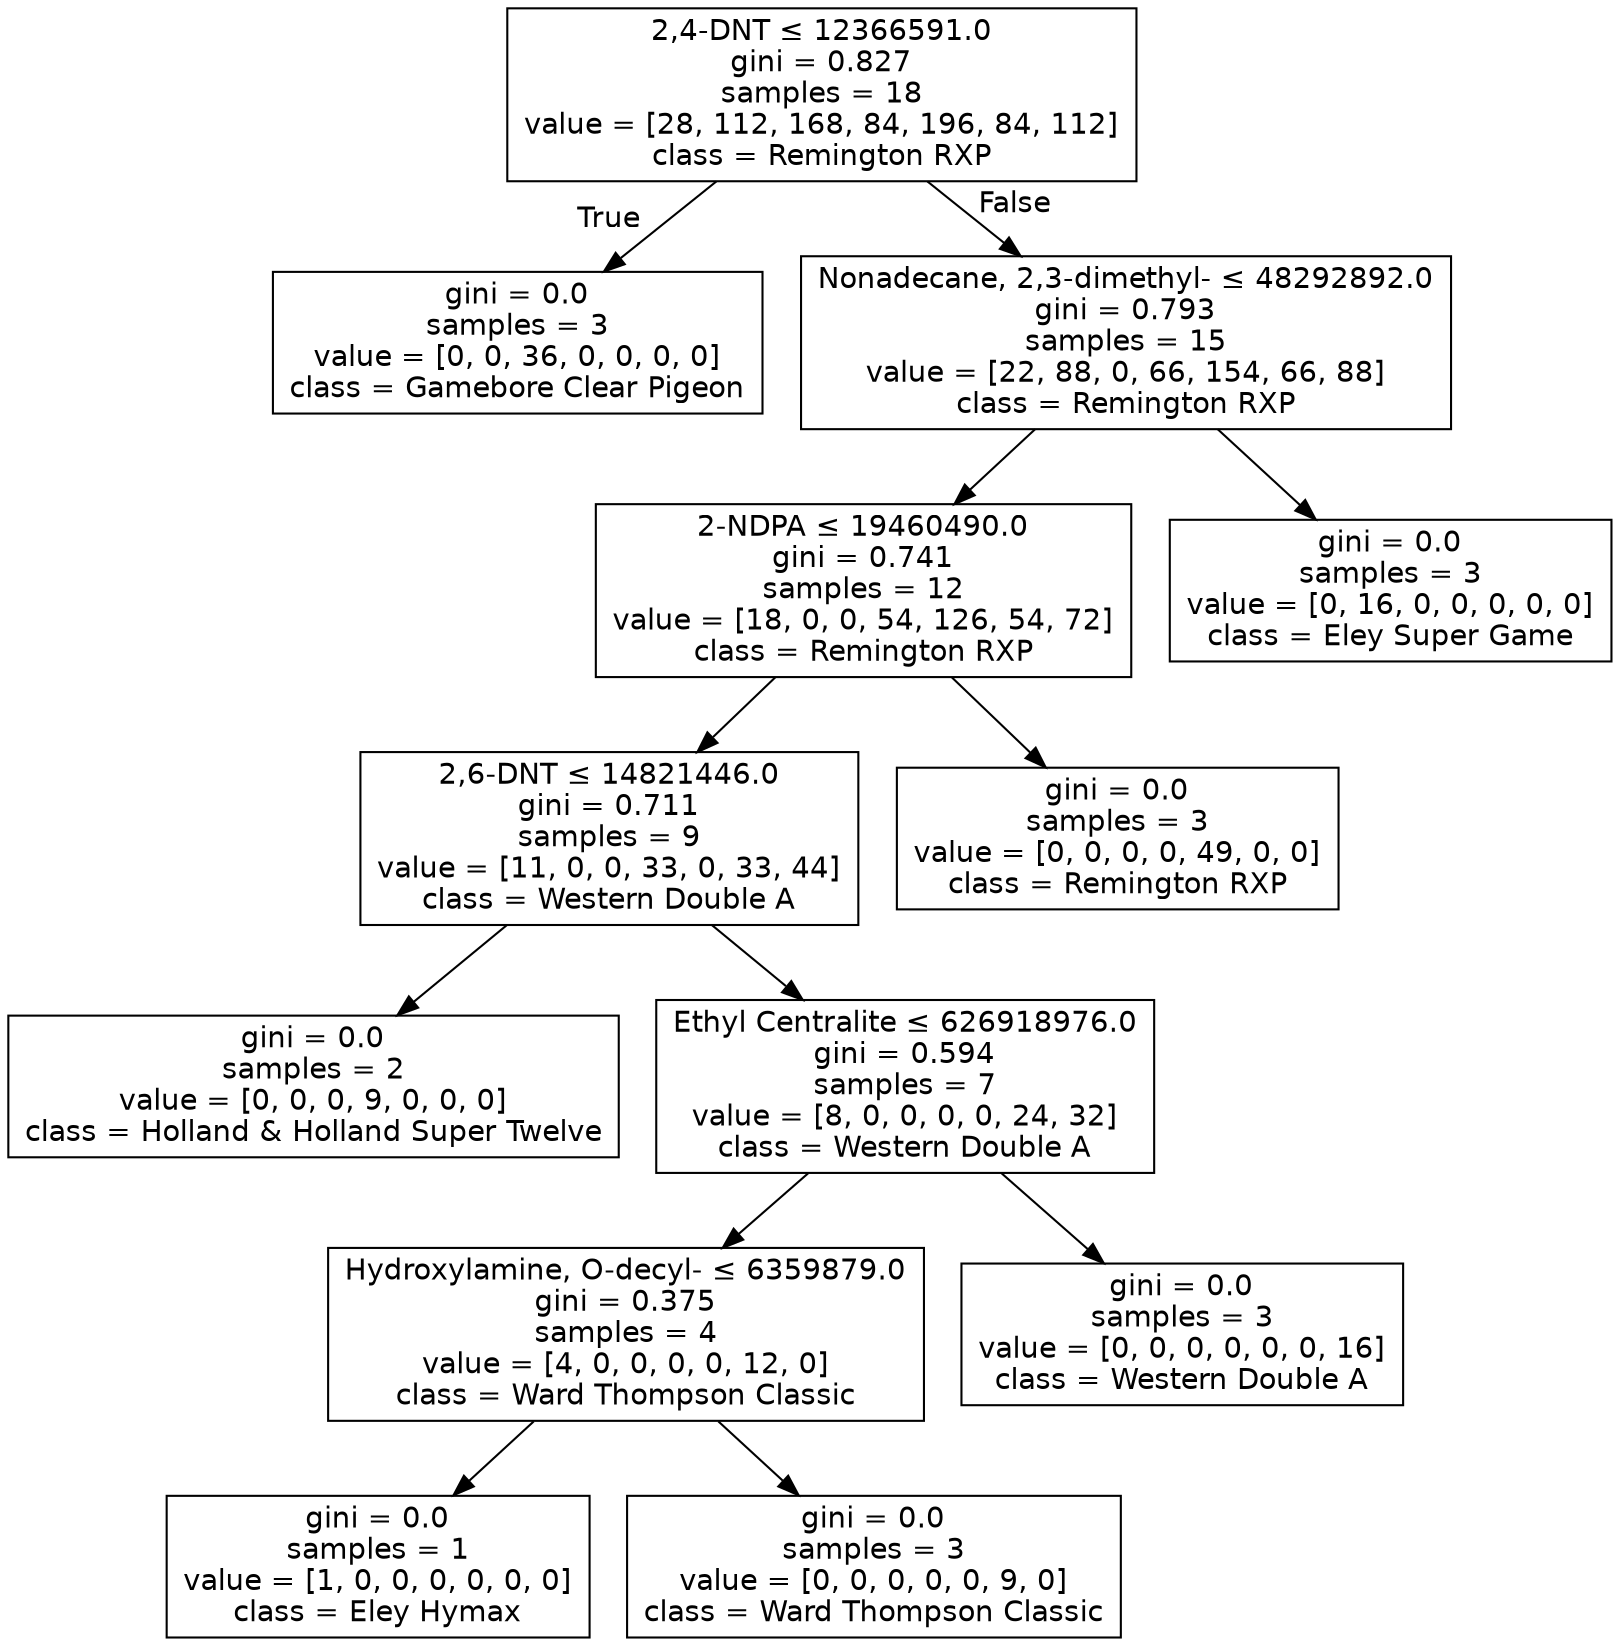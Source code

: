 digraph Tree {
node [shape=box, fontname="helvetica"] ;
edge [fontname="helvetica"] ;
0 [label=<2,4-DNT &le; 12366591.0<br/>gini = 0.827<br/>samples = 18<br/>value = [28, 112, 168, 84, 196, 84, 112]<br/>class = Remington RXP>] ;
1 [label=<gini = 0.0<br/>samples = 3<br/>value = [0, 0, 36, 0, 0, 0, 0]<br/>class = Gamebore Clear Pigeon>] ;
0 -> 1 [labeldistance=2.5, labelangle=45, headlabel="True"] ;
2 [label=<Nonadecane, 2,3-dimethyl- &le; 48292892.0<br/>gini = 0.793<br/>samples = 15<br/>value = [22, 88, 0, 66, 154, 66, 88]<br/>class = Remington RXP>] ;
0 -> 2 [labeldistance=2.5, labelangle=-45, headlabel="False"] ;
3 [label=<2-NDPA &le; 19460490.0<br/>gini = 0.741<br/>samples = 12<br/>value = [18, 0, 0, 54, 126, 54, 72]<br/>class = Remington RXP>] ;
2 -> 3 ;
4 [label=<2,6-DNT &le; 14821446.0<br/>gini = 0.711<br/>samples = 9<br/>value = [11, 0, 0, 33, 0, 33, 44]<br/>class = Western Double A>] ;
3 -> 4 ;
5 [label=<gini = 0.0<br/>samples = 2<br/>value = [0, 0, 0, 9, 0, 0, 0]<br/>class = Holland &amp; Holland Super Twelve>] ;
4 -> 5 ;
6 [label=<Ethyl Centralite &le; 626918976.0<br/>gini = 0.594<br/>samples = 7<br/>value = [8, 0, 0, 0, 0, 24, 32]<br/>class = Western Double A>] ;
4 -> 6 ;
7 [label=<Hydroxylamine, O-decyl- &le; 6359879.0<br/>gini = 0.375<br/>samples = 4<br/>value = [4, 0, 0, 0, 0, 12, 0]<br/>class = Ward Thompson Classic>] ;
6 -> 7 ;
8 [label=<gini = 0.0<br/>samples = 1<br/>value = [1, 0, 0, 0, 0, 0, 0]<br/>class = Eley Hymax>] ;
7 -> 8 ;
9 [label=<gini = 0.0<br/>samples = 3<br/>value = [0, 0, 0, 0, 0, 9, 0]<br/>class = Ward Thompson Classic>] ;
7 -> 9 ;
10 [label=<gini = 0.0<br/>samples = 3<br/>value = [0, 0, 0, 0, 0, 0, 16]<br/>class = Western Double A>] ;
6 -> 10 ;
11 [label=<gini = 0.0<br/>samples = 3<br/>value = [0, 0, 0, 0, 49, 0, 0]<br/>class = Remington RXP>] ;
3 -> 11 ;
12 [label=<gini = 0.0<br/>samples = 3<br/>value = [0, 16, 0, 0, 0, 0, 0]<br/>class = Eley Super Game>] ;
2 -> 12 ;
}
